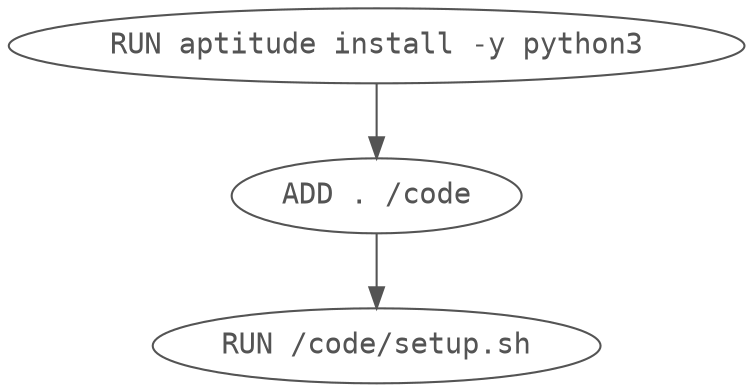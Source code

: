 digraph docker {

        graph [ bgcolor="transparent" ];
        node [ color="#545454" fontcolor="#545454" fontname = "monospace" ];
        edge [color="#545454" ];

        # rankdir=LR;

        LayerA -> LayerB -> LayerC;

        LayerA [ label = "RUN aptitude install -y python3" ];
        LayerB [ label = "ADD . /code" ];
        LayerC [ label = "RUN /code/setup.sh" ];

}
